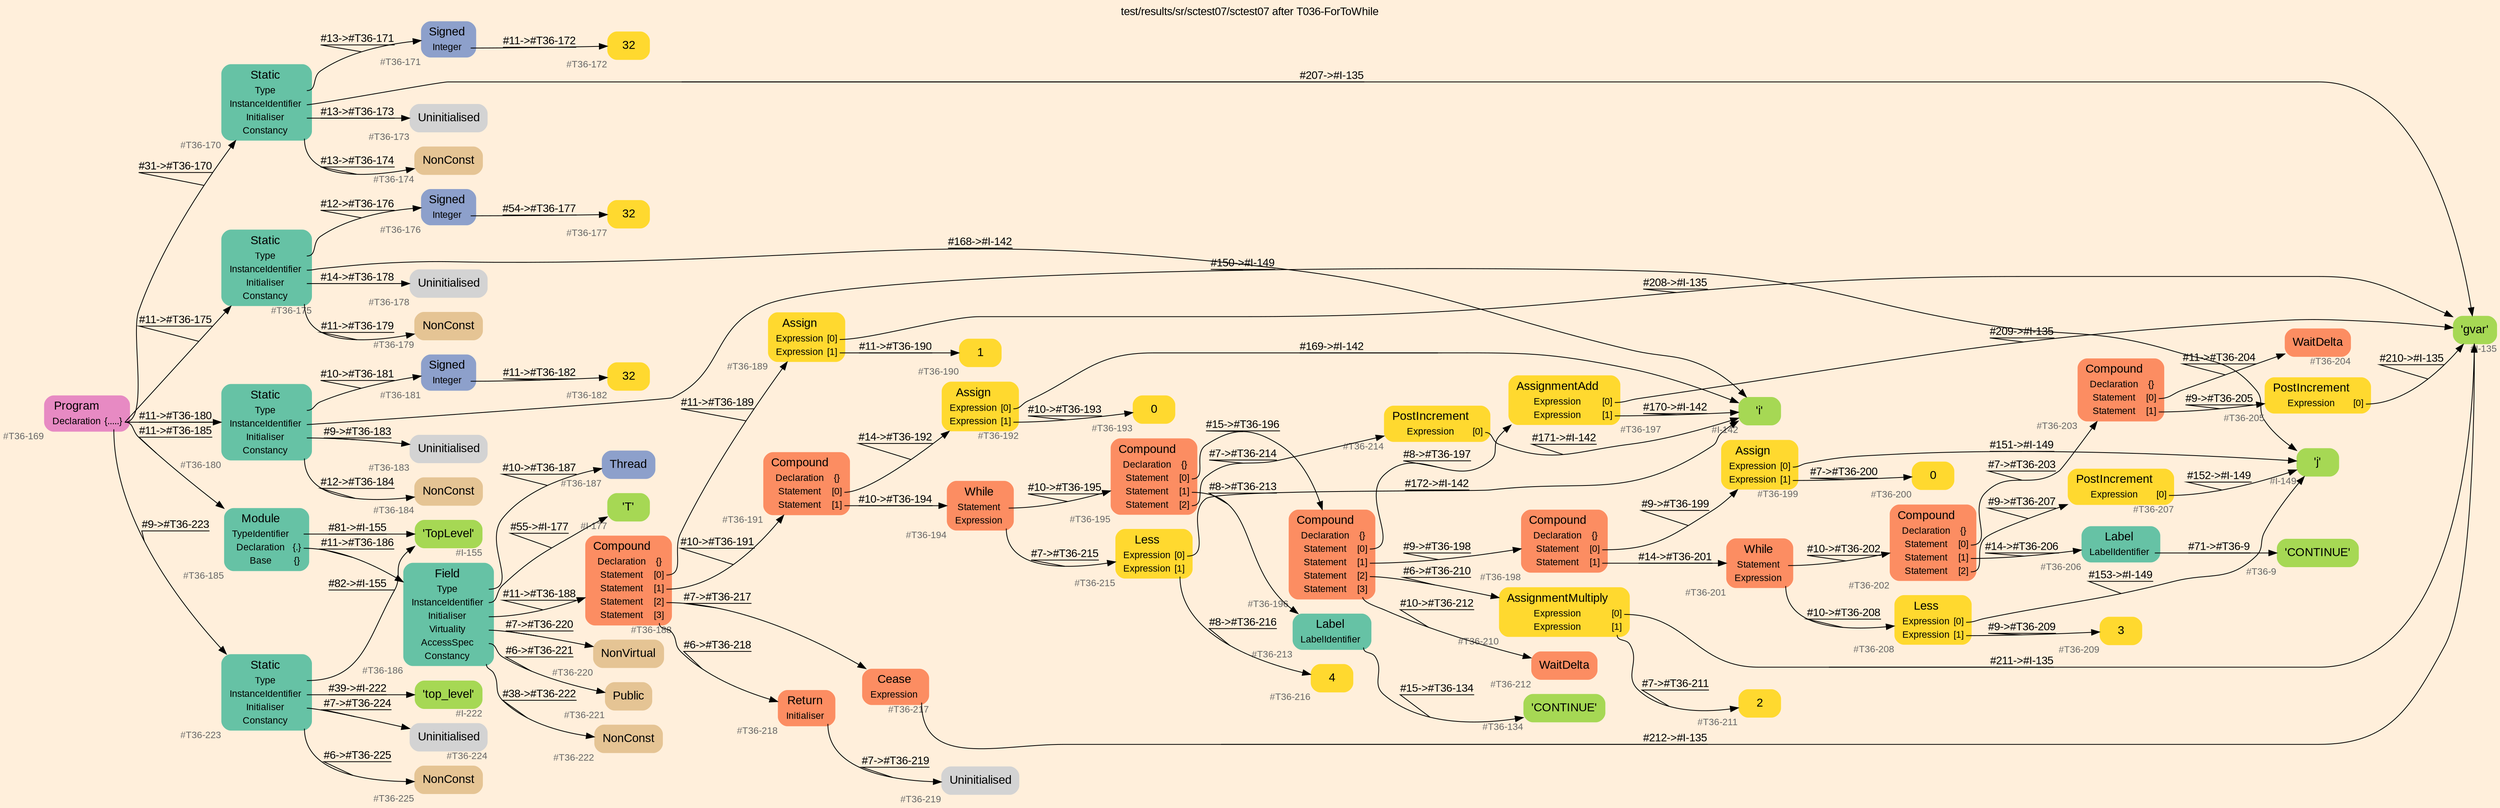 digraph "test/results/sr/sctest07/sctest07 after T036-ForToWhile" {
label = "test/results/sr/sctest07/sctest07 after T036-ForToWhile"
labelloc = t
graph [
    rankdir = "LR"
    ranksep = 0.3
    bgcolor = antiquewhite1
    color = black
    fontcolor = black
    fontname = "Arial"
];
node [
    fontname = "Arial"
];
edge [
    fontname = "Arial"
];

// -------------------- node figure --------------------
// -------- block #T36-169 ----------
"#T36-169" [
    fillcolor = "/set28/4"
    xlabel = "#T36-169"
    fontsize = "12"
    fontcolor = grey40
    shape = "plaintext"
    label = <<TABLE BORDER="0" CELLBORDER="0" CELLSPACING="0">
     <TR><TD><FONT COLOR="black" POINT-SIZE="15">Program</FONT></TD></TR>
     <TR><TD><FONT COLOR="black" POINT-SIZE="12">Declaration</FONT></TD><TD PORT="port0"><FONT COLOR="black" POINT-SIZE="12">{.....}</FONT></TD></TR>
    </TABLE>>
    style = "rounded,filled"
];

// -------- block #T36-170 ----------
"#T36-170" [
    fillcolor = "/set28/1"
    xlabel = "#T36-170"
    fontsize = "12"
    fontcolor = grey40
    shape = "plaintext"
    label = <<TABLE BORDER="0" CELLBORDER="0" CELLSPACING="0">
     <TR><TD><FONT COLOR="black" POINT-SIZE="15">Static</FONT></TD></TR>
     <TR><TD><FONT COLOR="black" POINT-SIZE="12">Type</FONT></TD><TD PORT="port0"></TD></TR>
     <TR><TD><FONT COLOR="black" POINT-SIZE="12">InstanceIdentifier</FONT></TD><TD PORT="port1"></TD></TR>
     <TR><TD><FONT COLOR="black" POINT-SIZE="12">Initialiser</FONT></TD><TD PORT="port2"></TD></TR>
     <TR><TD><FONT COLOR="black" POINT-SIZE="12">Constancy</FONT></TD><TD PORT="port3"></TD></TR>
    </TABLE>>
    style = "rounded,filled"
];

// -------- block #T36-171 ----------
"#T36-171" [
    fillcolor = "/set28/3"
    xlabel = "#T36-171"
    fontsize = "12"
    fontcolor = grey40
    shape = "plaintext"
    label = <<TABLE BORDER="0" CELLBORDER="0" CELLSPACING="0">
     <TR><TD><FONT COLOR="black" POINT-SIZE="15">Signed</FONT></TD></TR>
     <TR><TD><FONT COLOR="black" POINT-SIZE="12">Integer</FONT></TD><TD PORT="port0"></TD></TR>
    </TABLE>>
    style = "rounded,filled"
];

// -------- block #T36-172 ----------
"#T36-172" [
    fillcolor = "/set28/6"
    xlabel = "#T36-172"
    fontsize = "12"
    fontcolor = grey40
    shape = "plaintext"
    label = <<TABLE BORDER="0" CELLBORDER="0" CELLSPACING="0">
     <TR><TD><FONT COLOR="black" POINT-SIZE="15">32</FONT></TD></TR>
    </TABLE>>
    style = "rounded,filled"
];

// -------- block #I-135 ----------
"#I-135" [
    fillcolor = "/set28/5"
    xlabel = "#I-135"
    fontsize = "12"
    fontcolor = grey40
    shape = "plaintext"
    label = <<TABLE BORDER="0" CELLBORDER="0" CELLSPACING="0">
     <TR><TD><FONT COLOR="black" POINT-SIZE="15">'gvar'</FONT></TD></TR>
    </TABLE>>
    style = "rounded,filled"
];

// -------- block #T36-173 ----------
"#T36-173" [
    xlabel = "#T36-173"
    fontsize = "12"
    fontcolor = grey40
    shape = "plaintext"
    label = <<TABLE BORDER="0" CELLBORDER="0" CELLSPACING="0">
     <TR><TD><FONT COLOR="black" POINT-SIZE="15">Uninitialised</FONT></TD></TR>
    </TABLE>>
    style = "rounded,filled"
];

// -------- block #T36-174 ----------
"#T36-174" [
    fillcolor = "/set28/7"
    xlabel = "#T36-174"
    fontsize = "12"
    fontcolor = grey40
    shape = "plaintext"
    label = <<TABLE BORDER="0" CELLBORDER="0" CELLSPACING="0">
     <TR><TD><FONT COLOR="black" POINT-SIZE="15">NonConst</FONT></TD></TR>
    </TABLE>>
    style = "rounded,filled"
];

// -------- block #T36-175 ----------
"#T36-175" [
    fillcolor = "/set28/1"
    xlabel = "#T36-175"
    fontsize = "12"
    fontcolor = grey40
    shape = "plaintext"
    label = <<TABLE BORDER="0" CELLBORDER="0" CELLSPACING="0">
     <TR><TD><FONT COLOR="black" POINT-SIZE="15">Static</FONT></TD></TR>
     <TR><TD><FONT COLOR="black" POINT-SIZE="12">Type</FONT></TD><TD PORT="port0"></TD></TR>
     <TR><TD><FONT COLOR="black" POINT-SIZE="12">InstanceIdentifier</FONT></TD><TD PORT="port1"></TD></TR>
     <TR><TD><FONT COLOR="black" POINT-SIZE="12">Initialiser</FONT></TD><TD PORT="port2"></TD></TR>
     <TR><TD><FONT COLOR="black" POINT-SIZE="12">Constancy</FONT></TD><TD PORT="port3"></TD></TR>
    </TABLE>>
    style = "rounded,filled"
];

// -------- block #T36-176 ----------
"#T36-176" [
    fillcolor = "/set28/3"
    xlabel = "#T36-176"
    fontsize = "12"
    fontcolor = grey40
    shape = "plaintext"
    label = <<TABLE BORDER="0" CELLBORDER="0" CELLSPACING="0">
     <TR><TD><FONT COLOR="black" POINT-SIZE="15">Signed</FONT></TD></TR>
     <TR><TD><FONT COLOR="black" POINT-SIZE="12">Integer</FONT></TD><TD PORT="port0"></TD></TR>
    </TABLE>>
    style = "rounded,filled"
];

// -------- block #T36-177 ----------
"#T36-177" [
    fillcolor = "/set28/6"
    xlabel = "#T36-177"
    fontsize = "12"
    fontcolor = grey40
    shape = "plaintext"
    label = <<TABLE BORDER="0" CELLBORDER="0" CELLSPACING="0">
     <TR><TD><FONT COLOR="black" POINT-SIZE="15">32</FONT></TD></TR>
    </TABLE>>
    style = "rounded,filled"
];

// -------- block #I-142 ----------
"#I-142" [
    fillcolor = "/set28/5"
    xlabel = "#I-142"
    fontsize = "12"
    fontcolor = grey40
    shape = "plaintext"
    label = <<TABLE BORDER="0" CELLBORDER="0" CELLSPACING="0">
     <TR><TD><FONT COLOR="black" POINT-SIZE="15">'i'</FONT></TD></TR>
    </TABLE>>
    style = "rounded,filled"
];

// -------- block #T36-178 ----------
"#T36-178" [
    xlabel = "#T36-178"
    fontsize = "12"
    fontcolor = grey40
    shape = "plaintext"
    label = <<TABLE BORDER="0" CELLBORDER="0" CELLSPACING="0">
     <TR><TD><FONT COLOR="black" POINT-SIZE="15">Uninitialised</FONT></TD></TR>
    </TABLE>>
    style = "rounded,filled"
];

// -------- block #T36-179 ----------
"#T36-179" [
    fillcolor = "/set28/7"
    xlabel = "#T36-179"
    fontsize = "12"
    fontcolor = grey40
    shape = "plaintext"
    label = <<TABLE BORDER="0" CELLBORDER="0" CELLSPACING="0">
     <TR><TD><FONT COLOR="black" POINT-SIZE="15">NonConst</FONT></TD></TR>
    </TABLE>>
    style = "rounded,filled"
];

// -------- block #T36-180 ----------
"#T36-180" [
    fillcolor = "/set28/1"
    xlabel = "#T36-180"
    fontsize = "12"
    fontcolor = grey40
    shape = "plaintext"
    label = <<TABLE BORDER="0" CELLBORDER="0" CELLSPACING="0">
     <TR><TD><FONT COLOR="black" POINT-SIZE="15">Static</FONT></TD></TR>
     <TR><TD><FONT COLOR="black" POINT-SIZE="12">Type</FONT></TD><TD PORT="port0"></TD></TR>
     <TR><TD><FONT COLOR="black" POINT-SIZE="12">InstanceIdentifier</FONT></TD><TD PORT="port1"></TD></TR>
     <TR><TD><FONT COLOR="black" POINT-SIZE="12">Initialiser</FONT></TD><TD PORT="port2"></TD></TR>
     <TR><TD><FONT COLOR="black" POINT-SIZE="12">Constancy</FONT></TD><TD PORT="port3"></TD></TR>
    </TABLE>>
    style = "rounded,filled"
];

// -------- block #T36-181 ----------
"#T36-181" [
    fillcolor = "/set28/3"
    xlabel = "#T36-181"
    fontsize = "12"
    fontcolor = grey40
    shape = "plaintext"
    label = <<TABLE BORDER="0" CELLBORDER="0" CELLSPACING="0">
     <TR><TD><FONT COLOR="black" POINT-SIZE="15">Signed</FONT></TD></TR>
     <TR><TD><FONT COLOR="black" POINT-SIZE="12">Integer</FONT></TD><TD PORT="port0"></TD></TR>
    </TABLE>>
    style = "rounded,filled"
];

// -------- block #T36-182 ----------
"#T36-182" [
    fillcolor = "/set28/6"
    xlabel = "#T36-182"
    fontsize = "12"
    fontcolor = grey40
    shape = "plaintext"
    label = <<TABLE BORDER="0" CELLBORDER="0" CELLSPACING="0">
     <TR><TD><FONT COLOR="black" POINT-SIZE="15">32</FONT></TD></TR>
    </TABLE>>
    style = "rounded,filled"
];

// -------- block #I-149 ----------
"#I-149" [
    fillcolor = "/set28/5"
    xlabel = "#I-149"
    fontsize = "12"
    fontcolor = grey40
    shape = "plaintext"
    label = <<TABLE BORDER="0" CELLBORDER="0" CELLSPACING="0">
     <TR><TD><FONT COLOR="black" POINT-SIZE="15">'j'</FONT></TD></TR>
    </TABLE>>
    style = "rounded,filled"
];

// -------- block #T36-183 ----------
"#T36-183" [
    xlabel = "#T36-183"
    fontsize = "12"
    fontcolor = grey40
    shape = "plaintext"
    label = <<TABLE BORDER="0" CELLBORDER="0" CELLSPACING="0">
     <TR><TD><FONT COLOR="black" POINT-SIZE="15">Uninitialised</FONT></TD></TR>
    </TABLE>>
    style = "rounded,filled"
];

// -------- block #T36-184 ----------
"#T36-184" [
    fillcolor = "/set28/7"
    xlabel = "#T36-184"
    fontsize = "12"
    fontcolor = grey40
    shape = "plaintext"
    label = <<TABLE BORDER="0" CELLBORDER="0" CELLSPACING="0">
     <TR><TD><FONT COLOR="black" POINT-SIZE="15">NonConst</FONT></TD></TR>
    </TABLE>>
    style = "rounded,filled"
];

// -------- block #T36-185 ----------
"#T36-185" [
    fillcolor = "/set28/1"
    xlabel = "#T36-185"
    fontsize = "12"
    fontcolor = grey40
    shape = "plaintext"
    label = <<TABLE BORDER="0" CELLBORDER="0" CELLSPACING="0">
     <TR><TD><FONT COLOR="black" POINT-SIZE="15">Module</FONT></TD></TR>
     <TR><TD><FONT COLOR="black" POINT-SIZE="12">TypeIdentifier</FONT></TD><TD PORT="port0"></TD></TR>
     <TR><TD><FONT COLOR="black" POINT-SIZE="12">Declaration</FONT></TD><TD PORT="port1"><FONT COLOR="black" POINT-SIZE="12">{.}</FONT></TD></TR>
     <TR><TD><FONT COLOR="black" POINT-SIZE="12">Base</FONT></TD><TD PORT="port2"><FONT COLOR="black" POINT-SIZE="12">{}</FONT></TD></TR>
    </TABLE>>
    style = "rounded,filled"
];

// -------- block #I-155 ----------
"#I-155" [
    fillcolor = "/set28/5"
    xlabel = "#I-155"
    fontsize = "12"
    fontcolor = grey40
    shape = "plaintext"
    label = <<TABLE BORDER="0" CELLBORDER="0" CELLSPACING="0">
     <TR><TD><FONT COLOR="black" POINT-SIZE="15">'TopLevel'</FONT></TD></TR>
    </TABLE>>
    style = "rounded,filled"
];

// -------- block #T36-186 ----------
"#T36-186" [
    fillcolor = "/set28/1"
    xlabel = "#T36-186"
    fontsize = "12"
    fontcolor = grey40
    shape = "plaintext"
    label = <<TABLE BORDER="0" CELLBORDER="0" CELLSPACING="0">
     <TR><TD><FONT COLOR="black" POINT-SIZE="15">Field</FONT></TD></TR>
     <TR><TD><FONT COLOR="black" POINT-SIZE="12">Type</FONT></TD><TD PORT="port0"></TD></TR>
     <TR><TD><FONT COLOR="black" POINT-SIZE="12">InstanceIdentifier</FONT></TD><TD PORT="port1"></TD></TR>
     <TR><TD><FONT COLOR="black" POINT-SIZE="12">Initialiser</FONT></TD><TD PORT="port2"></TD></TR>
     <TR><TD><FONT COLOR="black" POINT-SIZE="12">Virtuality</FONT></TD><TD PORT="port3"></TD></TR>
     <TR><TD><FONT COLOR="black" POINT-SIZE="12">AccessSpec</FONT></TD><TD PORT="port4"></TD></TR>
     <TR><TD><FONT COLOR="black" POINT-SIZE="12">Constancy</FONT></TD><TD PORT="port5"></TD></TR>
    </TABLE>>
    style = "rounded,filled"
];

// -------- block #T36-187 ----------
"#T36-187" [
    fillcolor = "/set28/3"
    xlabel = "#T36-187"
    fontsize = "12"
    fontcolor = grey40
    shape = "plaintext"
    label = <<TABLE BORDER="0" CELLBORDER="0" CELLSPACING="0">
     <TR><TD><FONT COLOR="black" POINT-SIZE="15">Thread</FONT></TD></TR>
    </TABLE>>
    style = "rounded,filled"
];

// -------- block #I-177 ----------
"#I-177" [
    fillcolor = "/set28/5"
    xlabel = "#I-177"
    fontsize = "12"
    fontcolor = grey40
    shape = "plaintext"
    label = <<TABLE BORDER="0" CELLBORDER="0" CELLSPACING="0">
     <TR><TD><FONT COLOR="black" POINT-SIZE="15">'T'</FONT></TD></TR>
    </TABLE>>
    style = "rounded,filled"
];

// -------- block #T36-188 ----------
"#T36-188" [
    fillcolor = "/set28/2"
    xlabel = "#T36-188"
    fontsize = "12"
    fontcolor = grey40
    shape = "plaintext"
    label = <<TABLE BORDER="0" CELLBORDER="0" CELLSPACING="0">
     <TR><TD><FONT COLOR="black" POINT-SIZE="15">Compound</FONT></TD></TR>
     <TR><TD><FONT COLOR="black" POINT-SIZE="12">Declaration</FONT></TD><TD PORT="port0"><FONT COLOR="black" POINT-SIZE="12">{}</FONT></TD></TR>
     <TR><TD><FONT COLOR="black" POINT-SIZE="12">Statement</FONT></TD><TD PORT="port1"><FONT COLOR="black" POINT-SIZE="12">[0]</FONT></TD></TR>
     <TR><TD><FONT COLOR="black" POINT-SIZE="12">Statement</FONT></TD><TD PORT="port2"><FONT COLOR="black" POINT-SIZE="12">[1]</FONT></TD></TR>
     <TR><TD><FONT COLOR="black" POINT-SIZE="12">Statement</FONT></TD><TD PORT="port3"><FONT COLOR="black" POINT-SIZE="12">[2]</FONT></TD></TR>
     <TR><TD><FONT COLOR="black" POINT-SIZE="12">Statement</FONT></TD><TD PORT="port4"><FONT COLOR="black" POINT-SIZE="12">[3]</FONT></TD></TR>
    </TABLE>>
    style = "rounded,filled"
];

// -------- block #T36-189 ----------
"#T36-189" [
    fillcolor = "/set28/6"
    xlabel = "#T36-189"
    fontsize = "12"
    fontcolor = grey40
    shape = "plaintext"
    label = <<TABLE BORDER="0" CELLBORDER="0" CELLSPACING="0">
     <TR><TD><FONT COLOR="black" POINT-SIZE="15">Assign</FONT></TD></TR>
     <TR><TD><FONT COLOR="black" POINT-SIZE="12">Expression</FONT></TD><TD PORT="port0"><FONT COLOR="black" POINT-SIZE="12">[0]</FONT></TD></TR>
     <TR><TD><FONT COLOR="black" POINT-SIZE="12">Expression</FONT></TD><TD PORT="port1"><FONT COLOR="black" POINT-SIZE="12">[1]</FONT></TD></TR>
    </TABLE>>
    style = "rounded,filled"
];

// -------- block #T36-190 ----------
"#T36-190" [
    fillcolor = "/set28/6"
    xlabel = "#T36-190"
    fontsize = "12"
    fontcolor = grey40
    shape = "plaintext"
    label = <<TABLE BORDER="0" CELLBORDER="0" CELLSPACING="0">
     <TR><TD><FONT COLOR="black" POINT-SIZE="15">1</FONT></TD></TR>
    </TABLE>>
    style = "rounded,filled"
];

// -------- block #T36-191 ----------
"#T36-191" [
    fillcolor = "/set28/2"
    xlabel = "#T36-191"
    fontsize = "12"
    fontcolor = grey40
    shape = "plaintext"
    label = <<TABLE BORDER="0" CELLBORDER="0" CELLSPACING="0">
     <TR><TD><FONT COLOR="black" POINT-SIZE="15">Compound</FONT></TD></TR>
     <TR><TD><FONT COLOR="black" POINT-SIZE="12">Declaration</FONT></TD><TD PORT="port0"><FONT COLOR="black" POINT-SIZE="12">{}</FONT></TD></TR>
     <TR><TD><FONT COLOR="black" POINT-SIZE="12">Statement</FONT></TD><TD PORT="port1"><FONT COLOR="black" POINT-SIZE="12">[0]</FONT></TD></TR>
     <TR><TD><FONT COLOR="black" POINT-SIZE="12">Statement</FONT></TD><TD PORT="port2"><FONT COLOR="black" POINT-SIZE="12">[1]</FONT></TD></TR>
    </TABLE>>
    style = "rounded,filled"
];

// -------- block #T36-192 ----------
"#T36-192" [
    fillcolor = "/set28/6"
    xlabel = "#T36-192"
    fontsize = "12"
    fontcolor = grey40
    shape = "plaintext"
    label = <<TABLE BORDER="0" CELLBORDER="0" CELLSPACING="0">
     <TR><TD><FONT COLOR="black" POINT-SIZE="15">Assign</FONT></TD></TR>
     <TR><TD><FONT COLOR="black" POINT-SIZE="12">Expression</FONT></TD><TD PORT="port0"><FONT COLOR="black" POINT-SIZE="12">[0]</FONT></TD></TR>
     <TR><TD><FONT COLOR="black" POINT-SIZE="12">Expression</FONT></TD><TD PORT="port1"><FONT COLOR="black" POINT-SIZE="12">[1]</FONT></TD></TR>
    </TABLE>>
    style = "rounded,filled"
];

// -------- block #T36-193 ----------
"#T36-193" [
    fillcolor = "/set28/6"
    xlabel = "#T36-193"
    fontsize = "12"
    fontcolor = grey40
    shape = "plaintext"
    label = <<TABLE BORDER="0" CELLBORDER="0" CELLSPACING="0">
     <TR><TD><FONT COLOR="black" POINT-SIZE="15">0</FONT></TD></TR>
    </TABLE>>
    style = "rounded,filled"
];

// -------- block #T36-194 ----------
"#T36-194" [
    fillcolor = "/set28/2"
    xlabel = "#T36-194"
    fontsize = "12"
    fontcolor = grey40
    shape = "plaintext"
    label = <<TABLE BORDER="0" CELLBORDER="0" CELLSPACING="0">
     <TR><TD><FONT COLOR="black" POINT-SIZE="15">While</FONT></TD></TR>
     <TR><TD><FONT COLOR="black" POINT-SIZE="12">Statement</FONT></TD><TD PORT="port0"></TD></TR>
     <TR><TD><FONT COLOR="black" POINT-SIZE="12">Expression</FONT></TD><TD PORT="port1"></TD></TR>
    </TABLE>>
    style = "rounded,filled"
];

// -------- block #T36-195 ----------
"#T36-195" [
    fillcolor = "/set28/2"
    xlabel = "#T36-195"
    fontsize = "12"
    fontcolor = grey40
    shape = "plaintext"
    label = <<TABLE BORDER="0" CELLBORDER="0" CELLSPACING="0">
     <TR><TD><FONT COLOR="black" POINT-SIZE="15">Compound</FONT></TD></TR>
     <TR><TD><FONT COLOR="black" POINT-SIZE="12">Declaration</FONT></TD><TD PORT="port0"><FONT COLOR="black" POINT-SIZE="12">{}</FONT></TD></TR>
     <TR><TD><FONT COLOR="black" POINT-SIZE="12">Statement</FONT></TD><TD PORT="port1"><FONT COLOR="black" POINT-SIZE="12">[0]</FONT></TD></TR>
     <TR><TD><FONT COLOR="black" POINT-SIZE="12">Statement</FONT></TD><TD PORT="port2"><FONT COLOR="black" POINT-SIZE="12">[1]</FONT></TD></TR>
     <TR><TD><FONT COLOR="black" POINT-SIZE="12">Statement</FONT></TD><TD PORT="port3"><FONT COLOR="black" POINT-SIZE="12">[2]</FONT></TD></TR>
    </TABLE>>
    style = "rounded,filled"
];

// -------- block #T36-196 ----------
"#T36-196" [
    fillcolor = "/set28/2"
    xlabel = "#T36-196"
    fontsize = "12"
    fontcolor = grey40
    shape = "plaintext"
    label = <<TABLE BORDER="0" CELLBORDER="0" CELLSPACING="0">
     <TR><TD><FONT COLOR="black" POINT-SIZE="15">Compound</FONT></TD></TR>
     <TR><TD><FONT COLOR="black" POINT-SIZE="12">Declaration</FONT></TD><TD PORT="port0"><FONT COLOR="black" POINT-SIZE="12">{}</FONT></TD></TR>
     <TR><TD><FONT COLOR="black" POINT-SIZE="12">Statement</FONT></TD><TD PORT="port1"><FONT COLOR="black" POINT-SIZE="12">[0]</FONT></TD></TR>
     <TR><TD><FONT COLOR="black" POINT-SIZE="12">Statement</FONT></TD><TD PORT="port2"><FONT COLOR="black" POINT-SIZE="12">[1]</FONT></TD></TR>
     <TR><TD><FONT COLOR="black" POINT-SIZE="12">Statement</FONT></TD><TD PORT="port3"><FONT COLOR="black" POINT-SIZE="12">[2]</FONT></TD></TR>
     <TR><TD><FONT COLOR="black" POINT-SIZE="12">Statement</FONT></TD><TD PORT="port4"><FONT COLOR="black" POINT-SIZE="12">[3]</FONT></TD></TR>
    </TABLE>>
    style = "rounded,filled"
];

// -------- block #T36-197 ----------
"#T36-197" [
    fillcolor = "/set28/6"
    xlabel = "#T36-197"
    fontsize = "12"
    fontcolor = grey40
    shape = "plaintext"
    label = <<TABLE BORDER="0" CELLBORDER="0" CELLSPACING="0">
     <TR><TD><FONT COLOR="black" POINT-SIZE="15">AssignmentAdd</FONT></TD></TR>
     <TR><TD><FONT COLOR="black" POINT-SIZE="12">Expression</FONT></TD><TD PORT="port0"><FONT COLOR="black" POINT-SIZE="12">[0]</FONT></TD></TR>
     <TR><TD><FONT COLOR="black" POINT-SIZE="12">Expression</FONT></TD><TD PORT="port1"><FONT COLOR="black" POINT-SIZE="12">[1]</FONT></TD></TR>
    </TABLE>>
    style = "rounded,filled"
];

// -------- block #T36-198 ----------
"#T36-198" [
    fillcolor = "/set28/2"
    xlabel = "#T36-198"
    fontsize = "12"
    fontcolor = grey40
    shape = "plaintext"
    label = <<TABLE BORDER="0" CELLBORDER="0" CELLSPACING="0">
     <TR><TD><FONT COLOR="black" POINT-SIZE="15">Compound</FONT></TD></TR>
     <TR><TD><FONT COLOR="black" POINT-SIZE="12">Declaration</FONT></TD><TD PORT="port0"><FONT COLOR="black" POINT-SIZE="12">{}</FONT></TD></TR>
     <TR><TD><FONT COLOR="black" POINT-SIZE="12">Statement</FONT></TD><TD PORT="port1"><FONT COLOR="black" POINT-SIZE="12">[0]</FONT></TD></TR>
     <TR><TD><FONT COLOR="black" POINT-SIZE="12">Statement</FONT></TD><TD PORT="port2"><FONT COLOR="black" POINT-SIZE="12">[1]</FONT></TD></TR>
    </TABLE>>
    style = "rounded,filled"
];

// -------- block #T36-199 ----------
"#T36-199" [
    fillcolor = "/set28/6"
    xlabel = "#T36-199"
    fontsize = "12"
    fontcolor = grey40
    shape = "plaintext"
    label = <<TABLE BORDER="0" CELLBORDER="0" CELLSPACING="0">
     <TR><TD><FONT COLOR="black" POINT-SIZE="15">Assign</FONT></TD></TR>
     <TR><TD><FONT COLOR="black" POINT-SIZE="12">Expression</FONT></TD><TD PORT="port0"><FONT COLOR="black" POINT-SIZE="12">[0]</FONT></TD></TR>
     <TR><TD><FONT COLOR="black" POINT-SIZE="12">Expression</FONT></TD><TD PORT="port1"><FONT COLOR="black" POINT-SIZE="12">[1]</FONT></TD></TR>
    </TABLE>>
    style = "rounded,filled"
];

// -------- block #T36-200 ----------
"#T36-200" [
    fillcolor = "/set28/6"
    xlabel = "#T36-200"
    fontsize = "12"
    fontcolor = grey40
    shape = "plaintext"
    label = <<TABLE BORDER="0" CELLBORDER="0" CELLSPACING="0">
     <TR><TD><FONT COLOR="black" POINT-SIZE="15">0</FONT></TD></TR>
    </TABLE>>
    style = "rounded,filled"
];

// -------- block #T36-201 ----------
"#T36-201" [
    fillcolor = "/set28/2"
    xlabel = "#T36-201"
    fontsize = "12"
    fontcolor = grey40
    shape = "plaintext"
    label = <<TABLE BORDER="0" CELLBORDER="0" CELLSPACING="0">
     <TR><TD><FONT COLOR="black" POINT-SIZE="15">While</FONT></TD></TR>
     <TR><TD><FONT COLOR="black" POINT-SIZE="12">Statement</FONT></TD><TD PORT="port0"></TD></TR>
     <TR><TD><FONT COLOR="black" POINT-SIZE="12">Expression</FONT></TD><TD PORT="port1"></TD></TR>
    </TABLE>>
    style = "rounded,filled"
];

// -------- block #T36-202 ----------
"#T36-202" [
    fillcolor = "/set28/2"
    xlabel = "#T36-202"
    fontsize = "12"
    fontcolor = grey40
    shape = "plaintext"
    label = <<TABLE BORDER="0" CELLBORDER="0" CELLSPACING="0">
     <TR><TD><FONT COLOR="black" POINT-SIZE="15">Compound</FONT></TD></TR>
     <TR><TD><FONT COLOR="black" POINT-SIZE="12">Declaration</FONT></TD><TD PORT="port0"><FONT COLOR="black" POINT-SIZE="12">{}</FONT></TD></TR>
     <TR><TD><FONT COLOR="black" POINT-SIZE="12">Statement</FONT></TD><TD PORT="port1"><FONT COLOR="black" POINT-SIZE="12">[0]</FONT></TD></TR>
     <TR><TD><FONT COLOR="black" POINT-SIZE="12">Statement</FONT></TD><TD PORT="port2"><FONT COLOR="black" POINT-SIZE="12">[1]</FONT></TD></TR>
     <TR><TD><FONT COLOR="black" POINT-SIZE="12">Statement</FONT></TD><TD PORT="port3"><FONT COLOR="black" POINT-SIZE="12">[2]</FONT></TD></TR>
    </TABLE>>
    style = "rounded,filled"
];

// -------- block #T36-203 ----------
"#T36-203" [
    fillcolor = "/set28/2"
    xlabel = "#T36-203"
    fontsize = "12"
    fontcolor = grey40
    shape = "plaintext"
    label = <<TABLE BORDER="0" CELLBORDER="0" CELLSPACING="0">
     <TR><TD><FONT COLOR="black" POINT-SIZE="15">Compound</FONT></TD></TR>
     <TR><TD><FONT COLOR="black" POINT-SIZE="12">Declaration</FONT></TD><TD PORT="port0"><FONT COLOR="black" POINT-SIZE="12">{}</FONT></TD></TR>
     <TR><TD><FONT COLOR="black" POINT-SIZE="12">Statement</FONT></TD><TD PORT="port1"><FONT COLOR="black" POINT-SIZE="12">[0]</FONT></TD></TR>
     <TR><TD><FONT COLOR="black" POINT-SIZE="12">Statement</FONT></TD><TD PORT="port2"><FONT COLOR="black" POINT-SIZE="12">[1]</FONT></TD></TR>
    </TABLE>>
    style = "rounded,filled"
];

// -------- block #T36-204 ----------
"#T36-204" [
    fillcolor = "/set28/2"
    xlabel = "#T36-204"
    fontsize = "12"
    fontcolor = grey40
    shape = "plaintext"
    label = <<TABLE BORDER="0" CELLBORDER="0" CELLSPACING="0">
     <TR><TD><FONT COLOR="black" POINT-SIZE="15">WaitDelta</FONT></TD></TR>
    </TABLE>>
    style = "rounded,filled"
];

// -------- block #T36-205 ----------
"#T36-205" [
    fillcolor = "/set28/6"
    xlabel = "#T36-205"
    fontsize = "12"
    fontcolor = grey40
    shape = "plaintext"
    label = <<TABLE BORDER="0" CELLBORDER="0" CELLSPACING="0">
     <TR><TD><FONT COLOR="black" POINT-SIZE="15">PostIncrement</FONT></TD></TR>
     <TR><TD><FONT COLOR="black" POINT-SIZE="12">Expression</FONT></TD><TD PORT="port0"><FONT COLOR="black" POINT-SIZE="12">[0]</FONT></TD></TR>
    </TABLE>>
    style = "rounded,filled"
];

// -------- block #T36-206 ----------
"#T36-206" [
    fillcolor = "/set28/1"
    xlabel = "#T36-206"
    fontsize = "12"
    fontcolor = grey40
    shape = "plaintext"
    label = <<TABLE BORDER="0" CELLBORDER="0" CELLSPACING="0">
     <TR><TD><FONT COLOR="black" POINT-SIZE="15">Label</FONT></TD></TR>
     <TR><TD><FONT COLOR="black" POINT-SIZE="12">LabelIdentifier</FONT></TD><TD PORT="port0"></TD></TR>
    </TABLE>>
    style = "rounded,filled"
];

// -------- block #T36-9 ----------
"#T36-9" [
    fillcolor = "/set28/5"
    xlabel = "#T36-9"
    fontsize = "12"
    fontcolor = grey40
    shape = "plaintext"
    label = <<TABLE BORDER="0" CELLBORDER="0" CELLSPACING="0">
     <TR><TD><FONT COLOR="black" POINT-SIZE="15">'CONTINUE'</FONT></TD></TR>
    </TABLE>>
    style = "rounded,filled"
];

// -------- block #T36-207 ----------
"#T36-207" [
    fillcolor = "/set28/6"
    xlabel = "#T36-207"
    fontsize = "12"
    fontcolor = grey40
    shape = "plaintext"
    label = <<TABLE BORDER="0" CELLBORDER="0" CELLSPACING="0">
     <TR><TD><FONT COLOR="black" POINT-SIZE="15">PostIncrement</FONT></TD></TR>
     <TR><TD><FONT COLOR="black" POINT-SIZE="12">Expression</FONT></TD><TD PORT="port0"><FONT COLOR="black" POINT-SIZE="12">[0]</FONT></TD></TR>
    </TABLE>>
    style = "rounded,filled"
];

// -------- block #T36-208 ----------
"#T36-208" [
    fillcolor = "/set28/6"
    xlabel = "#T36-208"
    fontsize = "12"
    fontcolor = grey40
    shape = "plaintext"
    label = <<TABLE BORDER="0" CELLBORDER="0" CELLSPACING="0">
     <TR><TD><FONT COLOR="black" POINT-SIZE="15">Less</FONT></TD></TR>
     <TR><TD><FONT COLOR="black" POINT-SIZE="12">Expression</FONT></TD><TD PORT="port0"><FONT COLOR="black" POINT-SIZE="12">[0]</FONT></TD></TR>
     <TR><TD><FONT COLOR="black" POINT-SIZE="12">Expression</FONT></TD><TD PORT="port1"><FONT COLOR="black" POINT-SIZE="12">[1]</FONT></TD></TR>
    </TABLE>>
    style = "rounded,filled"
];

// -------- block #T36-209 ----------
"#T36-209" [
    fillcolor = "/set28/6"
    xlabel = "#T36-209"
    fontsize = "12"
    fontcolor = grey40
    shape = "plaintext"
    label = <<TABLE BORDER="0" CELLBORDER="0" CELLSPACING="0">
     <TR><TD><FONT COLOR="black" POINT-SIZE="15">3</FONT></TD></TR>
    </TABLE>>
    style = "rounded,filled"
];

// -------- block #T36-210 ----------
"#T36-210" [
    fillcolor = "/set28/6"
    xlabel = "#T36-210"
    fontsize = "12"
    fontcolor = grey40
    shape = "plaintext"
    label = <<TABLE BORDER="0" CELLBORDER="0" CELLSPACING="0">
     <TR><TD><FONT COLOR="black" POINT-SIZE="15">AssignmentMultiply</FONT></TD></TR>
     <TR><TD><FONT COLOR="black" POINT-SIZE="12">Expression</FONT></TD><TD PORT="port0"><FONT COLOR="black" POINT-SIZE="12">[0]</FONT></TD></TR>
     <TR><TD><FONT COLOR="black" POINT-SIZE="12">Expression</FONT></TD><TD PORT="port1"><FONT COLOR="black" POINT-SIZE="12">[1]</FONT></TD></TR>
    </TABLE>>
    style = "rounded,filled"
];

// -------- block #T36-211 ----------
"#T36-211" [
    fillcolor = "/set28/6"
    xlabel = "#T36-211"
    fontsize = "12"
    fontcolor = grey40
    shape = "plaintext"
    label = <<TABLE BORDER="0" CELLBORDER="0" CELLSPACING="0">
     <TR><TD><FONT COLOR="black" POINT-SIZE="15">2</FONT></TD></TR>
    </TABLE>>
    style = "rounded,filled"
];

// -------- block #T36-212 ----------
"#T36-212" [
    fillcolor = "/set28/2"
    xlabel = "#T36-212"
    fontsize = "12"
    fontcolor = grey40
    shape = "plaintext"
    label = <<TABLE BORDER="0" CELLBORDER="0" CELLSPACING="0">
     <TR><TD><FONT COLOR="black" POINT-SIZE="15">WaitDelta</FONT></TD></TR>
    </TABLE>>
    style = "rounded,filled"
];

// -------- block #T36-213 ----------
"#T36-213" [
    fillcolor = "/set28/1"
    xlabel = "#T36-213"
    fontsize = "12"
    fontcolor = grey40
    shape = "plaintext"
    label = <<TABLE BORDER="0" CELLBORDER="0" CELLSPACING="0">
     <TR><TD><FONT COLOR="black" POINT-SIZE="15">Label</FONT></TD></TR>
     <TR><TD><FONT COLOR="black" POINT-SIZE="12">LabelIdentifier</FONT></TD><TD PORT="port0"></TD></TR>
    </TABLE>>
    style = "rounded,filled"
];

// -------- block #T36-134 ----------
"#T36-134" [
    fillcolor = "/set28/5"
    xlabel = "#T36-134"
    fontsize = "12"
    fontcolor = grey40
    shape = "plaintext"
    label = <<TABLE BORDER="0" CELLBORDER="0" CELLSPACING="0">
     <TR><TD><FONT COLOR="black" POINT-SIZE="15">'CONTINUE'</FONT></TD></TR>
    </TABLE>>
    style = "rounded,filled"
];

// -------- block #T36-214 ----------
"#T36-214" [
    fillcolor = "/set28/6"
    xlabel = "#T36-214"
    fontsize = "12"
    fontcolor = grey40
    shape = "plaintext"
    label = <<TABLE BORDER="0" CELLBORDER="0" CELLSPACING="0">
     <TR><TD><FONT COLOR="black" POINT-SIZE="15">PostIncrement</FONT></TD></TR>
     <TR><TD><FONT COLOR="black" POINT-SIZE="12">Expression</FONT></TD><TD PORT="port0"><FONT COLOR="black" POINT-SIZE="12">[0]</FONT></TD></TR>
    </TABLE>>
    style = "rounded,filled"
];

// -------- block #T36-215 ----------
"#T36-215" [
    fillcolor = "/set28/6"
    xlabel = "#T36-215"
    fontsize = "12"
    fontcolor = grey40
    shape = "plaintext"
    label = <<TABLE BORDER="0" CELLBORDER="0" CELLSPACING="0">
     <TR><TD><FONT COLOR="black" POINT-SIZE="15">Less</FONT></TD></TR>
     <TR><TD><FONT COLOR="black" POINT-SIZE="12">Expression</FONT></TD><TD PORT="port0"><FONT COLOR="black" POINT-SIZE="12">[0]</FONT></TD></TR>
     <TR><TD><FONT COLOR="black" POINT-SIZE="12">Expression</FONT></TD><TD PORT="port1"><FONT COLOR="black" POINT-SIZE="12">[1]</FONT></TD></TR>
    </TABLE>>
    style = "rounded,filled"
];

// -------- block #T36-216 ----------
"#T36-216" [
    fillcolor = "/set28/6"
    xlabel = "#T36-216"
    fontsize = "12"
    fontcolor = grey40
    shape = "plaintext"
    label = <<TABLE BORDER="0" CELLBORDER="0" CELLSPACING="0">
     <TR><TD><FONT COLOR="black" POINT-SIZE="15">4</FONT></TD></TR>
    </TABLE>>
    style = "rounded,filled"
];

// -------- block #T36-217 ----------
"#T36-217" [
    fillcolor = "/set28/2"
    xlabel = "#T36-217"
    fontsize = "12"
    fontcolor = grey40
    shape = "plaintext"
    label = <<TABLE BORDER="0" CELLBORDER="0" CELLSPACING="0">
     <TR><TD><FONT COLOR="black" POINT-SIZE="15">Cease</FONT></TD></TR>
     <TR><TD><FONT COLOR="black" POINT-SIZE="12">Expression</FONT></TD><TD PORT="port0"></TD></TR>
    </TABLE>>
    style = "rounded,filled"
];

// -------- block #T36-218 ----------
"#T36-218" [
    fillcolor = "/set28/2"
    xlabel = "#T36-218"
    fontsize = "12"
    fontcolor = grey40
    shape = "plaintext"
    label = <<TABLE BORDER="0" CELLBORDER="0" CELLSPACING="0">
     <TR><TD><FONT COLOR="black" POINT-SIZE="15">Return</FONT></TD></TR>
     <TR><TD><FONT COLOR="black" POINT-SIZE="12">Initialiser</FONT></TD><TD PORT="port0"></TD></TR>
    </TABLE>>
    style = "rounded,filled"
];

// -------- block #T36-219 ----------
"#T36-219" [
    xlabel = "#T36-219"
    fontsize = "12"
    fontcolor = grey40
    shape = "plaintext"
    label = <<TABLE BORDER="0" CELLBORDER="0" CELLSPACING="0">
     <TR><TD><FONT COLOR="black" POINT-SIZE="15">Uninitialised</FONT></TD></TR>
    </TABLE>>
    style = "rounded,filled"
];

// -------- block #T36-220 ----------
"#T36-220" [
    fillcolor = "/set28/7"
    xlabel = "#T36-220"
    fontsize = "12"
    fontcolor = grey40
    shape = "plaintext"
    label = <<TABLE BORDER="0" CELLBORDER="0" CELLSPACING="0">
     <TR><TD><FONT COLOR="black" POINT-SIZE="15">NonVirtual</FONT></TD></TR>
    </TABLE>>
    style = "rounded,filled"
];

// -------- block #T36-221 ----------
"#T36-221" [
    fillcolor = "/set28/7"
    xlabel = "#T36-221"
    fontsize = "12"
    fontcolor = grey40
    shape = "plaintext"
    label = <<TABLE BORDER="0" CELLBORDER="0" CELLSPACING="0">
     <TR><TD><FONT COLOR="black" POINT-SIZE="15">Public</FONT></TD></TR>
    </TABLE>>
    style = "rounded,filled"
];

// -------- block #T36-222 ----------
"#T36-222" [
    fillcolor = "/set28/7"
    xlabel = "#T36-222"
    fontsize = "12"
    fontcolor = grey40
    shape = "plaintext"
    label = <<TABLE BORDER="0" CELLBORDER="0" CELLSPACING="0">
     <TR><TD><FONT COLOR="black" POINT-SIZE="15">NonConst</FONT></TD></TR>
    </TABLE>>
    style = "rounded,filled"
];

// -------- block #T36-223 ----------
"#T36-223" [
    fillcolor = "/set28/1"
    xlabel = "#T36-223"
    fontsize = "12"
    fontcolor = grey40
    shape = "plaintext"
    label = <<TABLE BORDER="0" CELLBORDER="0" CELLSPACING="0">
     <TR><TD><FONT COLOR="black" POINT-SIZE="15">Static</FONT></TD></TR>
     <TR><TD><FONT COLOR="black" POINT-SIZE="12">Type</FONT></TD><TD PORT="port0"></TD></TR>
     <TR><TD><FONT COLOR="black" POINT-SIZE="12">InstanceIdentifier</FONT></TD><TD PORT="port1"></TD></TR>
     <TR><TD><FONT COLOR="black" POINT-SIZE="12">Initialiser</FONT></TD><TD PORT="port2"></TD></TR>
     <TR><TD><FONT COLOR="black" POINT-SIZE="12">Constancy</FONT></TD><TD PORT="port3"></TD></TR>
    </TABLE>>
    style = "rounded,filled"
];

// -------- block #I-222 ----------
"#I-222" [
    fillcolor = "/set28/5"
    xlabel = "#I-222"
    fontsize = "12"
    fontcolor = grey40
    shape = "plaintext"
    label = <<TABLE BORDER="0" CELLBORDER="0" CELLSPACING="0">
     <TR><TD><FONT COLOR="black" POINT-SIZE="15">'top_level'</FONT></TD></TR>
    </TABLE>>
    style = "rounded,filled"
];

// -------- block #T36-224 ----------
"#T36-224" [
    xlabel = "#T36-224"
    fontsize = "12"
    fontcolor = grey40
    shape = "plaintext"
    label = <<TABLE BORDER="0" CELLBORDER="0" CELLSPACING="0">
     <TR><TD><FONT COLOR="black" POINT-SIZE="15">Uninitialised</FONT></TD></TR>
    </TABLE>>
    style = "rounded,filled"
];

// -------- block #T36-225 ----------
"#T36-225" [
    fillcolor = "/set28/7"
    xlabel = "#T36-225"
    fontsize = "12"
    fontcolor = grey40
    shape = "plaintext"
    label = <<TABLE BORDER="0" CELLBORDER="0" CELLSPACING="0">
     <TR><TD><FONT COLOR="black" POINT-SIZE="15">NonConst</FONT></TD></TR>
    </TABLE>>
    style = "rounded,filled"
];

"#T36-169":port0 -> "#T36-170" [
    label = "#31-&gt;#T36-170"
    decorate = true
    color = black
    fontcolor = black
];

"#T36-169":port0 -> "#T36-175" [
    label = "#11-&gt;#T36-175"
    decorate = true
    color = black
    fontcolor = black
];

"#T36-169":port0 -> "#T36-180" [
    label = "#11-&gt;#T36-180"
    decorate = true
    color = black
    fontcolor = black
];

"#T36-169":port0 -> "#T36-185" [
    label = "#11-&gt;#T36-185"
    decorate = true
    color = black
    fontcolor = black
];

"#T36-169":port0 -> "#T36-223" [
    label = "#9-&gt;#T36-223"
    decorate = true
    color = black
    fontcolor = black
];

"#T36-170":port0 -> "#T36-171" [
    label = "#13-&gt;#T36-171"
    decorate = true
    color = black
    fontcolor = black
];

"#T36-170":port1 -> "#I-135" [
    label = "#207-&gt;#I-135"
    decorate = true
    color = black
    fontcolor = black
];

"#T36-170":port2 -> "#T36-173" [
    label = "#13-&gt;#T36-173"
    decorate = true
    color = black
    fontcolor = black
];

"#T36-170":port3 -> "#T36-174" [
    label = "#13-&gt;#T36-174"
    decorate = true
    color = black
    fontcolor = black
];

"#T36-171":port0 -> "#T36-172" [
    label = "#11-&gt;#T36-172"
    decorate = true
    color = black
    fontcolor = black
];

"#T36-175":port0 -> "#T36-176" [
    label = "#12-&gt;#T36-176"
    decorate = true
    color = black
    fontcolor = black
];

"#T36-175":port1 -> "#I-142" [
    label = "#168-&gt;#I-142"
    decorate = true
    color = black
    fontcolor = black
];

"#T36-175":port2 -> "#T36-178" [
    label = "#14-&gt;#T36-178"
    decorate = true
    color = black
    fontcolor = black
];

"#T36-175":port3 -> "#T36-179" [
    label = "#11-&gt;#T36-179"
    decorate = true
    color = black
    fontcolor = black
];

"#T36-176":port0 -> "#T36-177" [
    label = "#54-&gt;#T36-177"
    decorate = true
    color = black
    fontcolor = black
];

"#T36-180":port0 -> "#T36-181" [
    label = "#10-&gt;#T36-181"
    decorate = true
    color = black
    fontcolor = black
];

"#T36-180":port1 -> "#I-149" [
    label = "#150-&gt;#I-149"
    decorate = true
    color = black
    fontcolor = black
];

"#T36-180":port2 -> "#T36-183" [
    label = "#9-&gt;#T36-183"
    decorate = true
    color = black
    fontcolor = black
];

"#T36-180":port3 -> "#T36-184" [
    label = "#12-&gt;#T36-184"
    decorate = true
    color = black
    fontcolor = black
];

"#T36-181":port0 -> "#T36-182" [
    label = "#11-&gt;#T36-182"
    decorate = true
    color = black
    fontcolor = black
];

"#T36-185":port0 -> "#I-155" [
    label = "#81-&gt;#I-155"
    decorate = true
    color = black
    fontcolor = black
];

"#T36-185":port1 -> "#T36-186" [
    label = "#11-&gt;#T36-186"
    decorate = true
    color = black
    fontcolor = black
];

"#T36-186":port0 -> "#T36-187" [
    label = "#10-&gt;#T36-187"
    decorate = true
    color = black
    fontcolor = black
];

"#T36-186":port1 -> "#I-177" [
    label = "#55-&gt;#I-177"
    decorate = true
    color = black
    fontcolor = black
];

"#T36-186":port2 -> "#T36-188" [
    label = "#11-&gt;#T36-188"
    decorate = true
    color = black
    fontcolor = black
];

"#T36-186":port3 -> "#T36-220" [
    label = "#7-&gt;#T36-220"
    decorate = true
    color = black
    fontcolor = black
];

"#T36-186":port4 -> "#T36-221" [
    label = "#6-&gt;#T36-221"
    decorate = true
    color = black
    fontcolor = black
];

"#T36-186":port5 -> "#T36-222" [
    label = "#38-&gt;#T36-222"
    decorate = true
    color = black
    fontcolor = black
];

"#T36-188":port1 -> "#T36-189" [
    label = "#11-&gt;#T36-189"
    decorate = true
    color = black
    fontcolor = black
];

"#T36-188":port2 -> "#T36-191" [
    label = "#10-&gt;#T36-191"
    decorate = true
    color = black
    fontcolor = black
];

"#T36-188":port3 -> "#T36-217" [
    label = "#7-&gt;#T36-217"
    decorate = true
    color = black
    fontcolor = black
];

"#T36-188":port4 -> "#T36-218" [
    label = "#6-&gt;#T36-218"
    decorate = true
    color = black
    fontcolor = black
];

"#T36-189":port0 -> "#I-135" [
    label = "#208-&gt;#I-135"
    decorate = true
    color = black
    fontcolor = black
];

"#T36-189":port1 -> "#T36-190" [
    label = "#11-&gt;#T36-190"
    decorate = true
    color = black
    fontcolor = black
];

"#T36-191":port1 -> "#T36-192" [
    label = "#14-&gt;#T36-192"
    decorate = true
    color = black
    fontcolor = black
];

"#T36-191":port2 -> "#T36-194" [
    label = "#10-&gt;#T36-194"
    decorate = true
    color = black
    fontcolor = black
];

"#T36-192":port0 -> "#I-142" [
    label = "#169-&gt;#I-142"
    decorate = true
    color = black
    fontcolor = black
];

"#T36-192":port1 -> "#T36-193" [
    label = "#10-&gt;#T36-193"
    decorate = true
    color = black
    fontcolor = black
];

"#T36-194":port0 -> "#T36-195" [
    label = "#10-&gt;#T36-195"
    decorate = true
    color = black
    fontcolor = black
];

"#T36-194":port1 -> "#T36-215" [
    label = "#7-&gt;#T36-215"
    decorate = true
    color = black
    fontcolor = black
];

"#T36-195":port1 -> "#T36-196" [
    label = "#15-&gt;#T36-196"
    decorate = true
    color = black
    fontcolor = black
];

"#T36-195":port2 -> "#T36-213" [
    label = "#8-&gt;#T36-213"
    decorate = true
    color = black
    fontcolor = black
];

"#T36-195":port3 -> "#T36-214" [
    label = "#7-&gt;#T36-214"
    decorate = true
    color = black
    fontcolor = black
];

"#T36-196":port1 -> "#T36-197" [
    label = "#8-&gt;#T36-197"
    decorate = true
    color = black
    fontcolor = black
];

"#T36-196":port2 -> "#T36-198" [
    label = "#9-&gt;#T36-198"
    decorate = true
    color = black
    fontcolor = black
];

"#T36-196":port3 -> "#T36-210" [
    label = "#6-&gt;#T36-210"
    decorate = true
    color = black
    fontcolor = black
];

"#T36-196":port4 -> "#T36-212" [
    label = "#10-&gt;#T36-212"
    decorate = true
    color = black
    fontcolor = black
];

"#T36-197":port0 -> "#I-135" [
    label = "#209-&gt;#I-135"
    decorate = true
    color = black
    fontcolor = black
];

"#T36-197":port1 -> "#I-142" [
    label = "#170-&gt;#I-142"
    decorate = true
    color = black
    fontcolor = black
];

"#T36-198":port1 -> "#T36-199" [
    label = "#9-&gt;#T36-199"
    decorate = true
    color = black
    fontcolor = black
];

"#T36-198":port2 -> "#T36-201" [
    label = "#14-&gt;#T36-201"
    decorate = true
    color = black
    fontcolor = black
];

"#T36-199":port0 -> "#I-149" [
    label = "#151-&gt;#I-149"
    decorate = true
    color = black
    fontcolor = black
];

"#T36-199":port1 -> "#T36-200" [
    label = "#7-&gt;#T36-200"
    decorate = true
    color = black
    fontcolor = black
];

"#T36-201":port0 -> "#T36-202" [
    label = "#10-&gt;#T36-202"
    decorate = true
    color = black
    fontcolor = black
];

"#T36-201":port1 -> "#T36-208" [
    label = "#10-&gt;#T36-208"
    decorate = true
    color = black
    fontcolor = black
];

"#T36-202":port1 -> "#T36-203" [
    label = "#7-&gt;#T36-203"
    decorate = true
    color = black
    fontcolor = black
];

"#T36-202":port2 -> "#T36-206" [
    label = "#14-&gt;#T36-206"
    decorate = true
    color = black
    fontcolor = black
];

"#T36-202":port3 -> "#T36-207" [
    label = "#9-&gt;#T36-207"
    decorate = true
    color = black
    fontcolor = black
];

"#T36-203":port1 -> "#T36-204" [
    label = "#11-&gt;#T36-204"
    decorate = true
    color = black
    fontcolor = black
];

"#T36-203":port2 -> "#T36-205" [
    label = "#9-&gt;#T36-205"
    decorate = true
    color = black
    fontcolor = black
];

"#T36-205":port0 -> "#I-135" [
    label = "#210-&gt;#I-135"
    decorate = true
    color = black
    fontcolor = black
];

"#T36-206":port0 -> "#T36-9" [
    label = "#71-&gt;#T36-9"
    decorate = true
    color = black
    fontcolor = black
];

"#T36-207":port0 -> "#I-149" [
    label = "#152-&gt;#I-149"
    decorate = true
    color = black
    fontcolor = black
];

"#T36-208":port0 -> "#I-149" [
    label = "#153-&gt;#I-149"
    decorate = true
    color = black
    fontcolor = black
];

"#T36-208":port1 -> "#T36-209" [
    label = "#9-&gt;#T36-209"
    decorate = true
    color = black
    fontcolor = black
];

"#T36-210":port0 -> "#I-135" [
    label = "#211-&gt;#I-135"
    decorate = true
    color = black
    fontcolor = black
];

"#T36-210":port1 -> "#T36-211" [
    label = "#7-&gt;#T36-211"
    decorate = true
    color = black
    fontcolor = black
];

"#T36-213":port0 -> "#T36-134" [
    label = "#15-&gt;#T36-134"
    decorate = true
    color = black
    fontcolor = black
];

"#T36-214":port0 -> "#I-142" [
    label = "#171-&gt;#I-142"
    decorate = true
    color = black
    fontcolor = black
];

"#T36-215":port0 -> "#I-142" [
    label = "#172-&gt;#I-142"
    decorate = true
    color = black
    fontcolor = black
];

"#T36-215":port1 -> "#T36-216" [
    label = "#8-&gt;#T36-216"
    decorate = true
    color = black
    fontcolor = black
];

"#T36-217":port0 -> "#I-135" [
    label = "#212-&gt;#I-135"
    decorate = true
    color = black
    fontcolor = black
];

"#T36-218":port0 -> "#T36-219" [
    label = "#7-&gt;#T36-219"
    decorate = true
    color = black
    fontcolor = black
];

"#T36-223":port0 -> "#I-155" [
    label = "#82-&gt;#I-155"
    decorate = true
    color = black
    fontcolor = black
];

"#T36-223":port1 -> "#I-222" [
    label = "#39-&gt;#I-222"
    decorate = true
    color = black
    fontcolor = black
];

"#T36-223":port2 -> "#T36-224" [
    label = "#7-&gt;#T36-224"
    decorate = true
    color = black
    fontcolor = black
];

"#T36-223":port3 -> "#T36-225" [
    label = "#6-&gt;#T36-225"
    decorate = true
    color = black
    fontcolor = black
];


}
